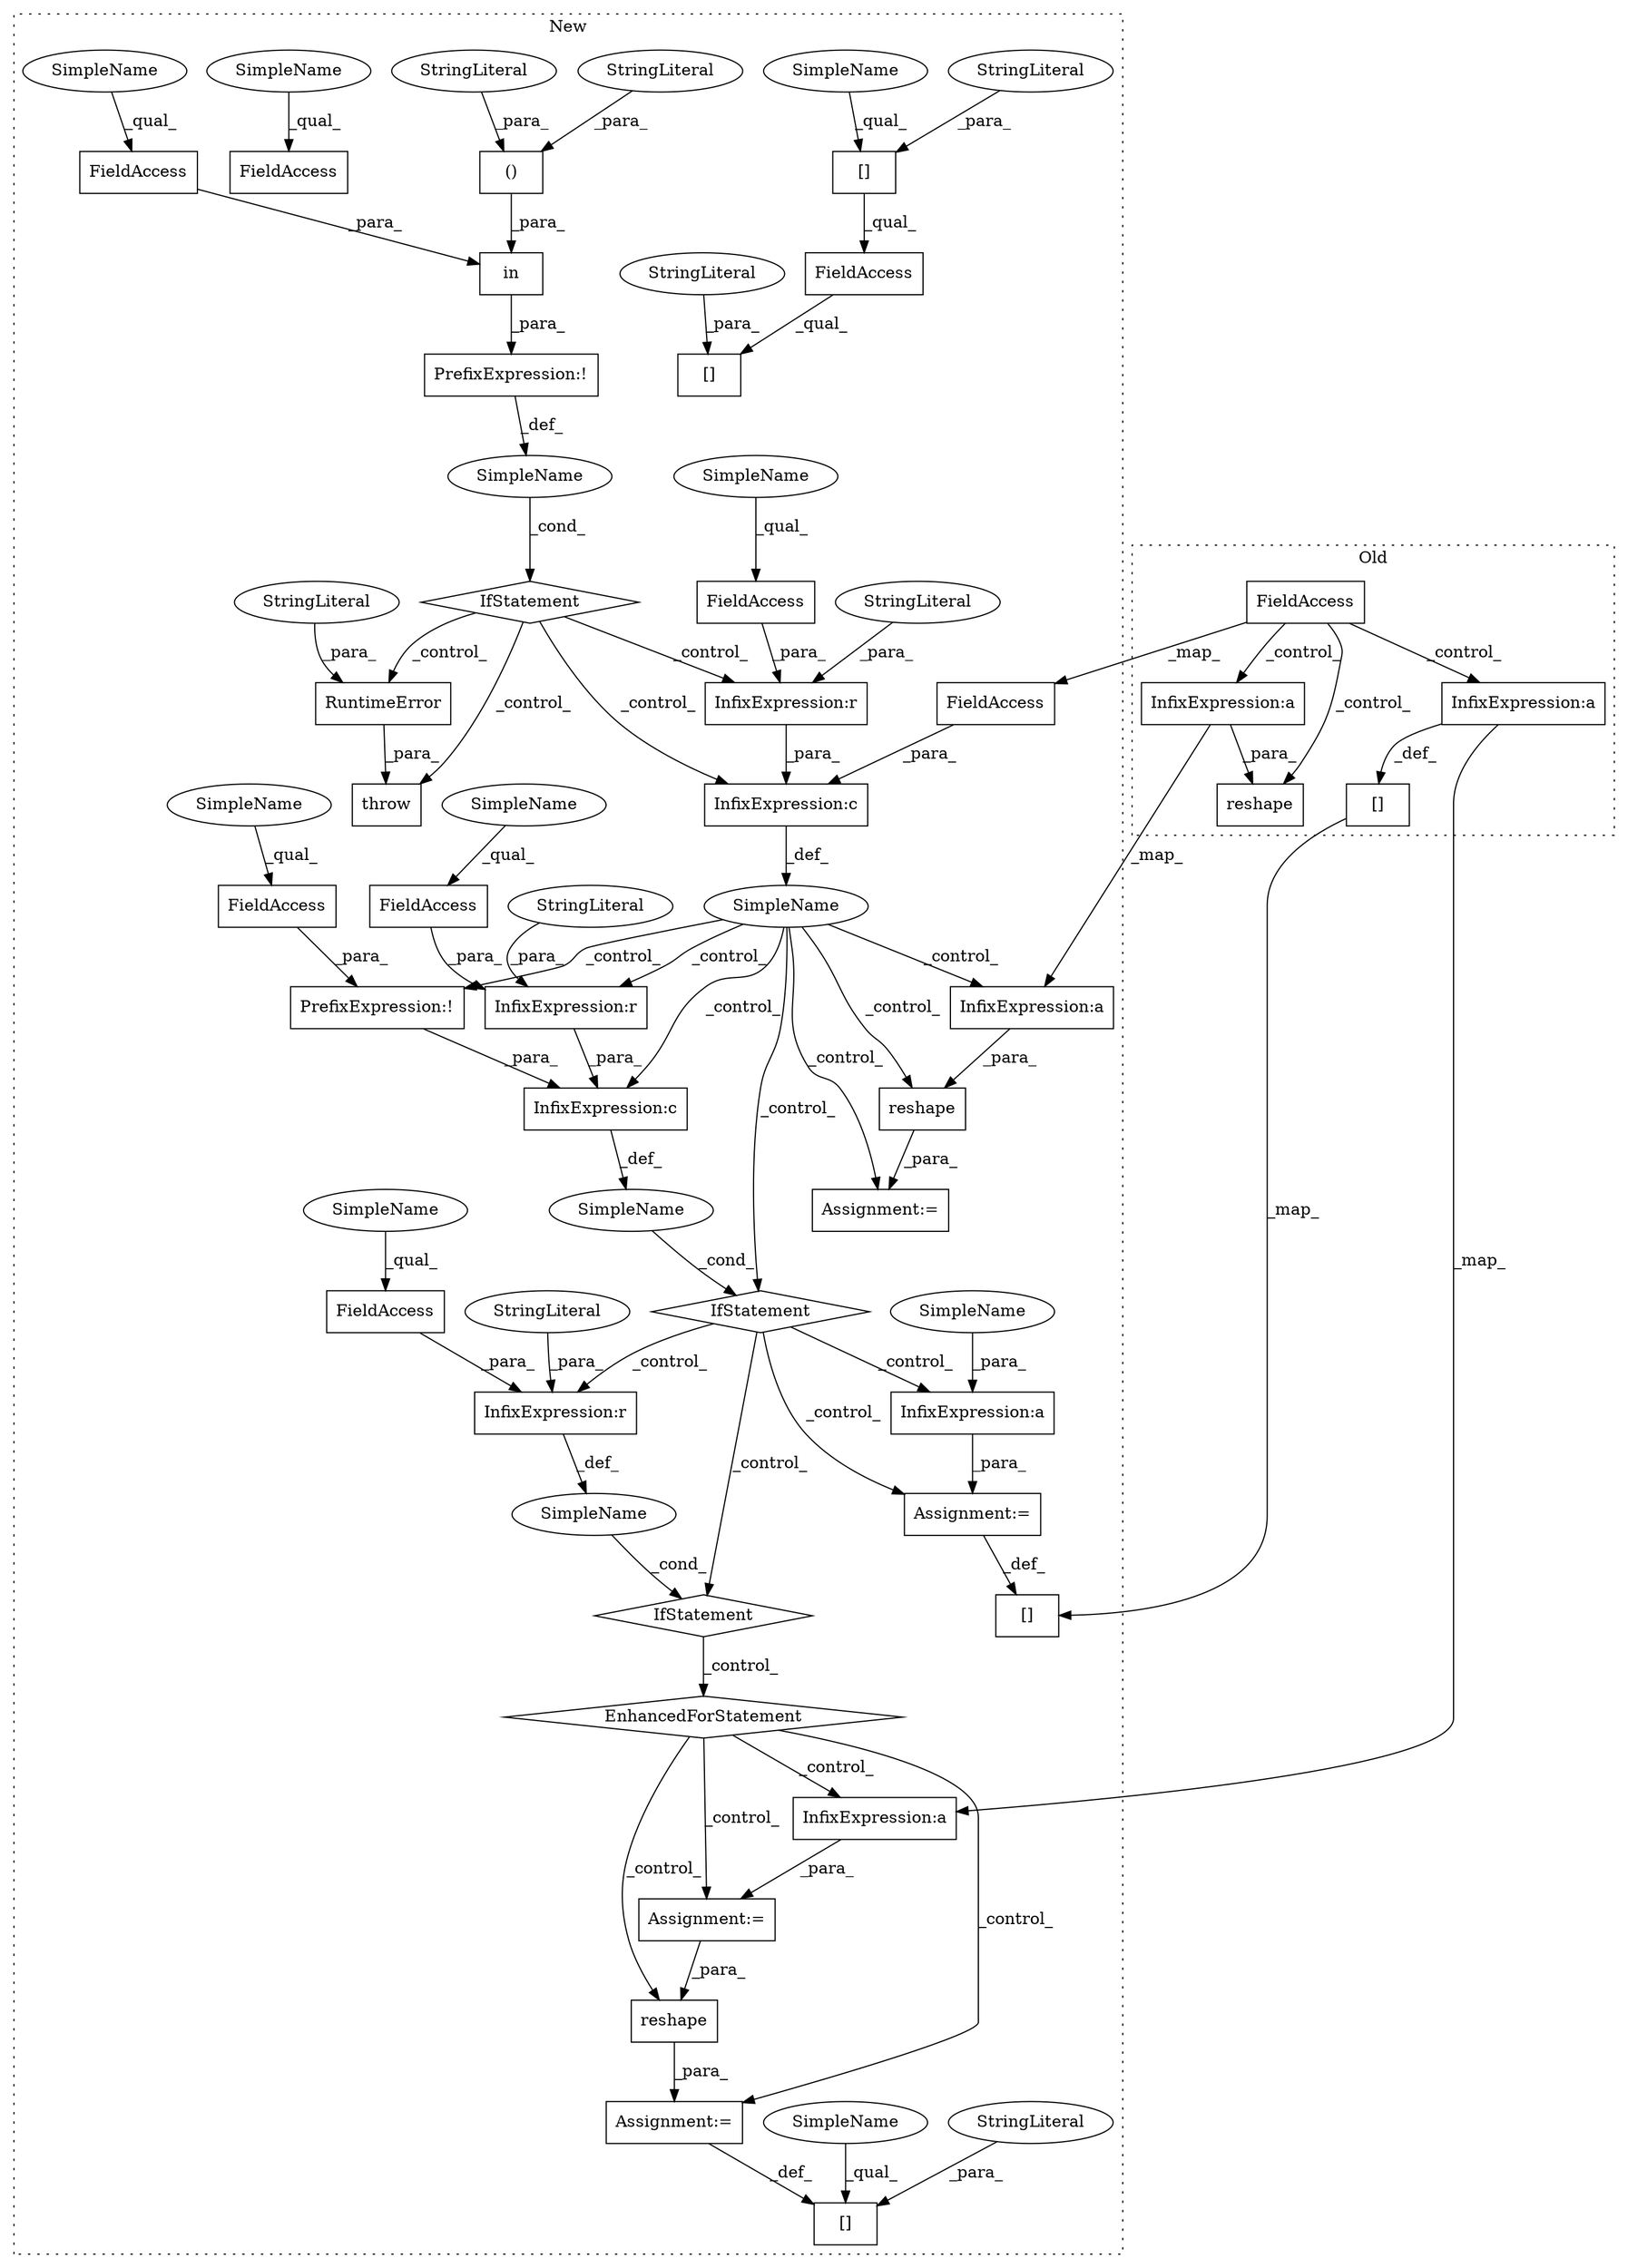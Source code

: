 digraph G {
subgraph cluster0 {
1 [label="reshape" a="32" s="1841,1879" l="8,1" shape="box"];
34 [label="InfixExpression:a" a="27" s="1860" l="3" shape="box"];
50 [label="FieldAccess" a="22" s="1761" l="14" shape="box"];
51 [label="InfixExpression:a" a="27" s="2080" l="3" shape="box"];
54 [label="[]" a="2" s="2054,2057" l="2,1" shape="box"];
label = "Old";
style="dotted";
}
subgraph cluster1 {
2 [label="in" a="105" s="1091" l="48" shape="box"];
3 [label="IfStatement" a="25" s="1081,1141" l="4,2" shape="diamond"];
4 [label="SimpleName" a="42" s="" l="" shape="ellipse"];
5 [label="InfixExpression:r" a="27" s="2495" l="4" shape="box"];
6 [label="IfStatement" a="25" s="2478,2505" l="4,2" shape="diamond"];
7 [label="StringLiteral" a="45" s="2499" l="6" shape="ellipse"];
8 [label="()" a="106" s="1113" l="26" shape="box"];
9 [label="EnhancedForStatement" a="70" s="2515,2581" l="57,2" shape="diamond"];
10 [label="PrefixExpression:!" a="38" s="1085" l="1" shape="box"];
11 [label="PrefixExpression:!" a="38" s="2198" l="1" shape="box"];
12 [label="InfixExpression:a" a="27" s="2397" l="3" shape="box"];
13 [label="InfixExpression:c" a="27" s="2194" l="4" shape="box"];
14 [label="InfixExpression:c" a="27" s="1994" l="4" shape="box"];
15 [label="SimpleName" a="42" s="" l="" shape="ellipse"];
16 [label="SimpleName" a="42" s="" l="" shape="ellipse"];
17 [label="SimpleName" a="42" s="" l="" shape="ellipse"];
18 [label="reshape" a="32" s="2128,2145" l="8,1" shape="box"];
19 [label="RuntimeError" a="32" s="1157,1218" l="13,1" shape="box"];
20 [label="reshape" a="32" s="2727,2744" l="8,1" shape="box"];
21 [label="[]" a="2" s="2707,2715" l="2,1" shape="box"];
22 [label="[]" a="2" s="2610,2618" l="2,1" shape="box"];
23 [label="StringLiteral" a="45" s="1113" l="7" shape="ellipse"];
24 [label="StringLiteral" a="45" s="1170" l="48" shape="ellipse"];
25 [label="StringLiteral" a="45" s="1133" l="6" shape="ellipse"];
26 [label="StringLiteral" a="45" s="2709" l="6" shape="ellipse"];
27 [label="StringLiteral" a="45" s="2612" l="6" shape="ellipse"];
28 [label="InfixExpression:r" a="27" s="2182" l="4" shape="box"];
29 [label="StringLiteral" a="45" s="2186" l="7" shape="ellipse"];
30 [label="InfixExpression:r" a="27" s="1982" l="4" shape="box"];
31 [label="StringLiteral" a="45" s="1986" l="7" shape="ellipse"];
32 [label="throw" a="53" s="1151" l="6" shape="box"];
33 [label="InfixExpression:a" a="27" s="2096" l="3" shape="box"];
35 [label="FieldAccess" a="22" s="2199" l="14" shape="box"];
36 [label="FieldAccess" a="22" s="1091" l="13" shape="box"];
37 [label="FieldAccess" a="22" s="2610" l="15" shape="box"];
38 [label="[]" a="2" s="2610,2644" l="16,1" shape="box"];
39 [label="FieldAccess" a="22" s="2169" l="13" shape="box"];
40 [label="StringLiteral" a="45" s="2626" l="18" shape="ellipse"];
41 [label="FieldAccess" a="22" s="2482" l="13" shape="box"];
42 [label="FieldAccess" a="22" s="1969" l="13" shape="box"];
43 [label="FieldAccess" a="22" s="1944" l="13" shape="box"];
44 [label="IfStatement" a="25" s="2164,2213" l="4,2" shape="diamond"];
45 [label="Assignment:=" a="7" s="2664" l="1" shape="box"];
46 [label="Assignment:=" a="7" s="2384" l="1" shape="box"];
47 [label="Assignment:=" a="7" s="2716" l="1" shape="box"];
48 [label="Assignment:=" a="7" s="2125" l="1" shape="box"];
49 [label="FieldAccess" a="22" s="1998" l="14" shape="box"];
52 [label="InfixExpression:a" a="27" s="2677" l="3" shape="box"];
53 [label="[]" a="2" s="2427,2430" l="2,1" shape="box"];
55 [label="SimpleName" a="42" s="2610" l="1" shape="ellipse"];
56 [label="SimpleName" a="42" s="2707" l="1" shape="ellipse"];
57 [label="SimpleName" a="42" s="1944" l="4" shape="ellipse"];
58 [label="SimpleName" a="42" s="1969" l="4" shape="ellipse"];
59 [label="SimpleName" a="42" s="2199" l="4" shape="ellipse"];
60 [label="SimpleName" a="42" s="1091" l="4" shape="ellipse"];
61 [label="SimpleName" a="42" s="2482" l="4" shape="ellipse"];
62 [label="SimpleName" a="42" s="2169" l="4" shape="ellipse"];
63 [label="SimpleName" a="42" s="2386" l="11" shape="ellipse"];
label = "New";
style="dotted";
}
2 -> 10 [label="_para_"];
3 -> 14 [label="_control_"];
3 -> 30 [label="_control_"];
3 -> 32 [label="_control_"];
3 -> 19 [label="_control_"];
4 -> 3 [label="_cond_"];
5 -> 15 [label="_def_"];
6 -> 9 [label="_control_"];
7 -> 5 [label="_para_"];
8 -> 2 [label="_para_"];
9 -> 45 [label="_control_"];
9 -> 52 [label="_control_"];
9 -> 20 [label="_control_"];
9 -> 47 [label="_control_"];
10 -> 4 [label="_def_"];
11 -> 13 [label="_para_"];
12 -> 46 [label="_para_"];
13 -> 17 [label="_def_"];
14 -> 16 [label="_def_"];
15 -> 6 [label="_cond_"];
16 -> 13 [label="_control_"];
16 -> 11 [label="_control_"];
16 -> 33 [label="_control_"];
16 -> 48 [label="_control_"];
16 -> 28 [label="_control_"];
16 -> 44 [label="_control_"];
16 -> 18 [label="_control_"];
17 -> 44 [label="_cond_"];
18 -> 48 [label="_para_"];
19 -> 32 [label="_para_"];
20 -> 47 [label="_para_"];
22 -> 37 [label="_qual_"];
23 -> 8 [label="_para_"];
24 -> 19 [label="_para_"];
25 -> 8 [label="_para_"];
26 -> 21 [label="_para_"];
27 -> 22 [label="_para_"];
28 -> 13 [label="_para_"];
29 -> 28 [label="_para_"];
30 -> 14 [label="_para_"];
31 -> 30 [label="_para_"];
33 -> 18 [label="_para_"];
34 -> 1 [label="_para_"];
34 -> 33 [label="_map_"];
35 -> 11 [label="_para_"];
36 -> 2 [label="_para_"];
37 -> 38 [label="_qual_"];
39 -> 28 [label="_para_"];
40 -> 38 [label="_para_"];
41 -> 5 [label="_para_"];
42 -> 30 [label="_para_"];
44 -> 5 [label="_control_"];
44 -> 12 [label="_control_"];
44 -> 6 [label="_control_"];
44 -> 46 [label="_control_"];
45 -> 20 [label="_para_"];
46 -> 53 [label="_def_"];
47 -> 21 [label="_def_"];
49 -> 14 [label="_para_"];
50 -> 1 [label="_control_"];
50 -> 49 [label="_map_"];
50 -> 34 [label="_control_"];
50 -> 51 [label="_control_"];
51 -> 54 [label="_def_"];
51 -> 52 [label="_map_"];
52 -> 45 [label="_para_"];
54 -> 53 [label="_map_"];
55 -> 22 [label="_qual_"];
56 -> 21 [label="_qual_"];
57 -> 43 [label="_qual_"];
58 -> 42 [label="_qual_"];
59 -> 35 [label="_qual_"];
60 -> 36 [label="_qual_"];
61 -> 41 [label="_qual_"];
62 -> 39 [label="_qual_"];
63 -> 12 [label="_para_"];
}
